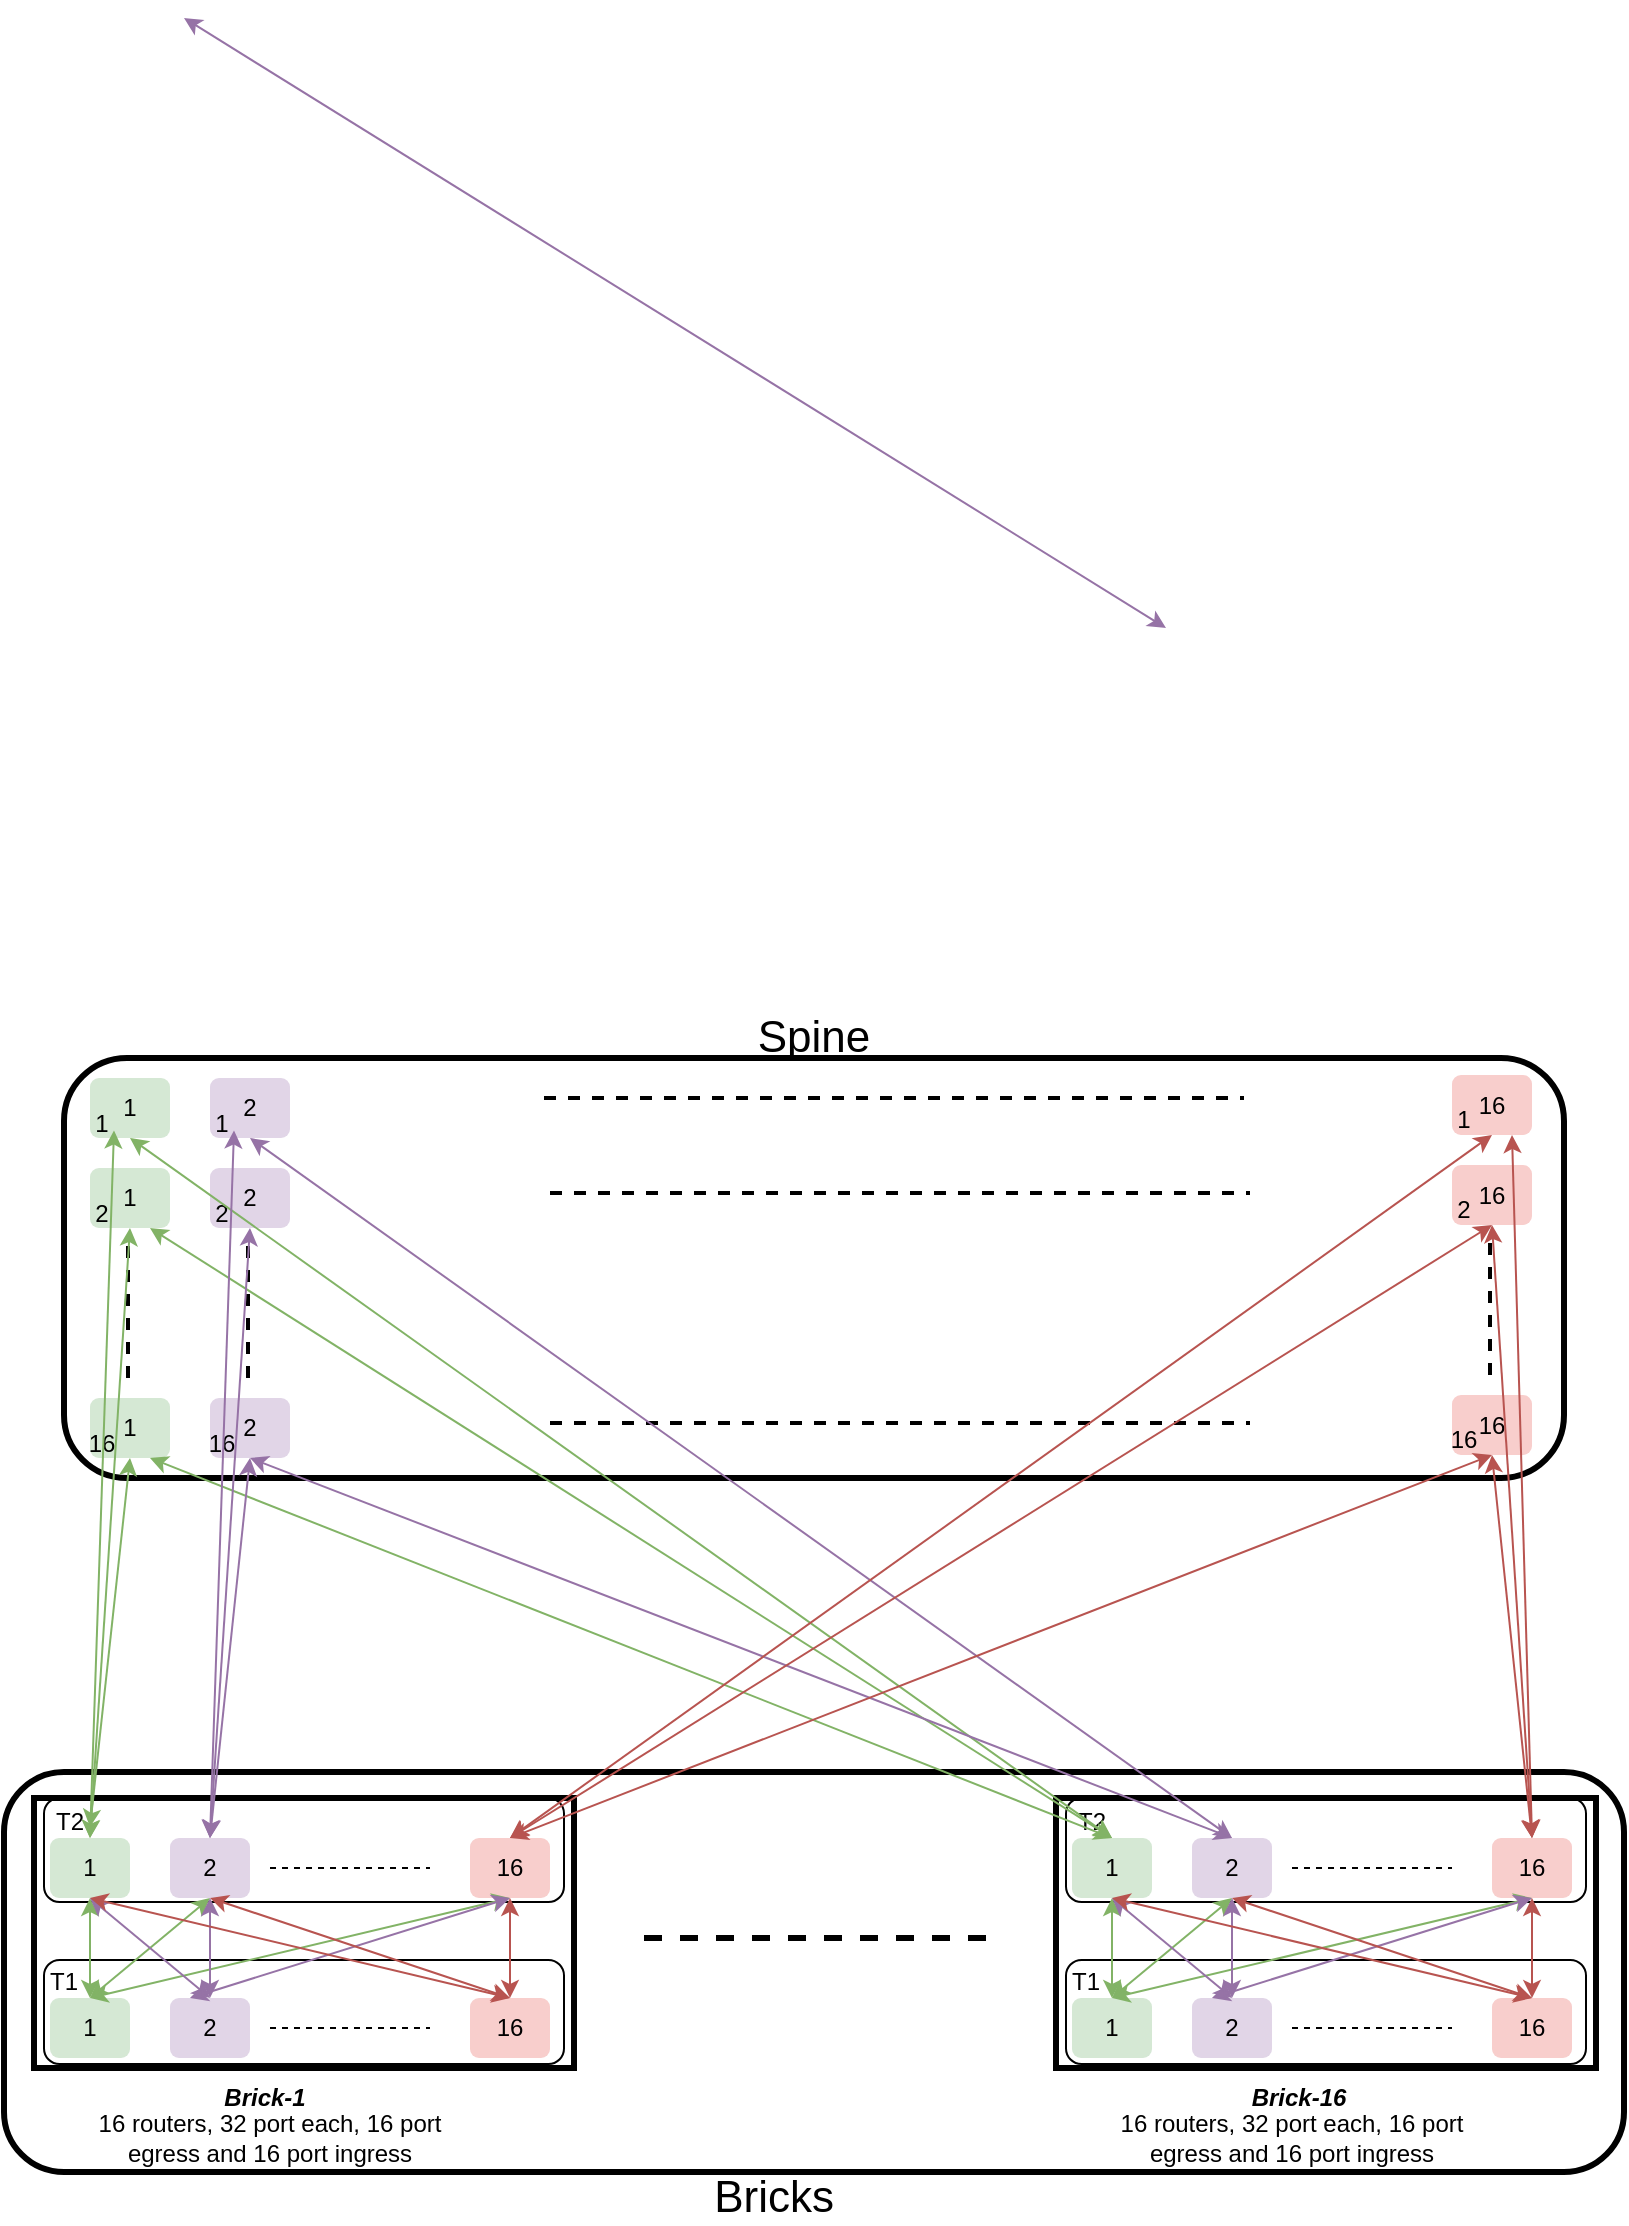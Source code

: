 <mxfile version="10.9.4" type="github"><diagram id="P7iSwA2dzzGxm8GqTdgv" name="Page-1"><mxGraphModel dx="1504" dy="2095" grid="1" gridSize="10" guides="1" tooltips="1" connect="1" arrows="1" fold="1" page="1" pageScale="1" pageWidth="850" pageHeight="1100" math="0" shadow="0"><root><mxCell id="0"/><mxCell id="1" parent="0"/><mxCell id="_VhocyHLkFrIzSJGbspO-54" value="" style="endArrow=classic;startArrow=classic;html=1;strokeWidth=1;fillColor=#e1d5e7;strokeColor=#9673a6;exitX=0.5;exitY=0;exitDx=0;exitDy=0;entryX=0.5;entryY=1;entryDx=0;entryDy=0;" edge="1" parent="1"><mxGeometry width="50" height="50" relative="1" as="geometry"><mxPoint x="601" y="-135" as="sourcePoint"/><mxPoint x="110" y="-440" as="targetPoint"/></mxGeometry></mxCell><mxCell id="_VhocyHLkFrIzSJGbspO-88" value="" style="rounded=1;whiteSpace=wrap;html=1;strokeColor=#000000;strokeWidth=3;" vertex="1" parent="1"><mxGeometry x="50" y="80" width="750" height="210" as="geometry"/></mxCell><mxCell id="SKOkv94eFpqHnuDHOWOV-81" value="" style="group" parent="1" vertex="1" connectable="0"><mxGeometry x="35" y="450" width="795" height="187" as="geometry"/></mxCell><mxCell id="SKOkv94eFpqHnuDHOWOV-73" value="" style="rounded=1;whiteSpace=wrap;html=1;strokeColor=#000000;strokeWidth=3;" parent="SKOkv94eFpqHnuDHOWOV-81" vertex="1"><mxGeometry x="-15" y="-13" width="810" height="200" as="geometry"/></mxCell><mxCell id="SKOkv94eFpqHnuDHOWOV-80" value="" style="rounded=1;whiteSpace=wrap;html=1;strokeColor=#000000;strokeWidth=1;align=left;" parent="SKOkv94eFpqHnuDHOWOV-81" vertex="1"><mxGeometry x="5" width="260" height="52" as="geometry"/></mxCell><mxCell id="SKOkv94eFpqHnuDHOWOV-79" value="" style="rounded=1;whiteSpace=wrap;html=1;strokeColor=#000000;strokeWidth=1;align=left;" parent="SKOkv94eFpqHnuDHOWOV-81" vertex="1"><mxGeometry x="5" y="81" width="260" height="52" as="geometry"/></mxCell><mxCell id="SKOkv94eFpqHnuDHOWOV-22" value="" style="group;strokeWidth=3;strokeColor=#000000;" parent="SKOkv94eFpqHnuDHOWOV-81" vertex="1" connectable="0"><mxGeometry width="270" height="135" as="geometry"/></mxCell><mxCell id="SKOkv94eFpqHnuDHOWOV-23" value="&lt;b&gt;&lt;i&gt;Brick-1&lt;/i&gt;&lt;/b&gt;" style="text;html=1;strokeColor=none;fillColor=none;align=center;verticalAlign=middle;whiteSpace=wrap;rounded=0;" parent="SKOkv94eFpqHnuDHOWOV-81" vertex="1"><mxGeometry x="93" y="140" width="45" height="20" as="geometry"/></mxCell><mxCell id="SKOkv94eFpqHnuDHOWOV-24" value="16 routers, 32 port each, 16 port egress and 16 port ingress" style="text;html=1;strokeColor=none;fillColor=none;align=center;verticalAlign=middle;whiteSpace=wrap;rounded=0;" parent="SKOkv94eFpqHnuDHOWOV-81" vertex="1"><mxGeometry x="28" y="160" width="180" height="20" as="geometry"/></mxCell><mxCell id="SKOkv94eFpqHnuDHOWOV-1" value="1" style="rounded=1;whiteSpace=wrap;html=1;fillColor=#d5e8d4;strokeColor=none;" parent="SKOkv94eFpqHnuDHOWOV-81" vertex="1"><mxGeometry x="8" y="20" width="40" height="30" as="geometry"/></mxCell><mxCell id="SKOkv94eFpqHnuDHOWOV-2" value="2" style="rounded=1;whiteSpace=wrap;html=1;fillColor=#e1d5e7;strokeColor=none;" parent="SKOkv94eFpqHnuDHOWOV-81" vertex="1"><mxGeometry x="68" y="20" width="40" height="30" as="geometry"/></mxCell><mxCell id="SKOkv94eFpqHnuDHOWOV-3" value="" style="endArrow=none;dashed=1;html=1;" parent="SKOkv94eFpqHnuDHOWOV-81" edge="1"><mxGeometry width="50" height="50" relative="1" as="geometry"><mxPoint x="118" y="35" as="sourcePoint"/><mxPoint x="198" y="35" as="targetPoint"/></mxGeometry></mxCell><mxCell id="SKOkv94eFpqHnuDHOWOV-4" value="16" style="rounded=1;whiteSpace=wrap;html=1;fillColor=#f8cecc;strokeColor=none;" parent="SKOkv94eFpqHnuDHOWOV-81" vertex="1"><mxGeometry x="218" y="20" width="40" height="30" as="geometry"/></mxCell><mxCell id="SKOkv94eFpqHnuDHOWOV-6" value="1" style="rounded=1;whiteSpace=wrap;html=1;fillColor=#d5e8d4;strokeColor=none;" parent="SKOkv94eFpqHnuDHOWOV-81" vertex="1"><mxGeometry x="8" y="100" width="40" height="30" as="geometry"/></mxCell><mxCell id="SKOkv94eFpqHnuDHOWOV-7" value="2" style="rounded=1;whiteSpace=wrap;html=1;fillColor=#e1d5e7;strokeColor=none;" parent="SKOkv94eFpqHnuDHOWOV-81" vertex="1"><mxGeometry x="68" y="100" width="40" height="30" as="geometry"/></mxCell><mxCell id="SKOkv94eFpqHnuDHOWOV-8" value="" style="endArrow=none;dashed=1;html=1;" parent="SKOkv94eFpqHnuDHOWOV-81" edge="1"><mxGeometry width="50" height="50" relative="1" as="geometry"><mxPoint x="118" y="115" as="sourcePoint"/><mxPoint x="198" y="115" as="targetPoint"/></mxGeometry></mxCell><mxCell id="SKOkv94eFpqHnuDHOWOV-9" value="16" style="rounded=1;whiteSpace=wrap;html=1;fillColor=#f8cecc;strokeColor=none;" parent="SKOkv94eFpqHnuDHOWOV-81" vertex="1"><mxGeometry x="218" y="100" width="40" height="30" as="geometry"/></mxCell><mxCell id="SKOkv94eFpqHnuDHOWOV-10" value="" style="endArrow=classic;startArrow=classic;html=1;exitX=0.5;exitY=0;exitDx=0;exitDy=0;entryX=0.5;entryY=1;entryDx=0;entryDy=0;fillColor=#d5e8d4;strokeColor=#82b366;" parent="SKOkv94eFpqHnuDHOWOV-81" source="SKOkv94eFpqHnuDHOWOV-6" target="SKOkv94eFpqHnuDHOWOV-1" edge="1"><mxGeometry width="50" height="50" relative="1" as="geometry"><mxPoint x="18" y="100" as="sourcePoint"/><mxPoint x="68" y="50" as="targetPoint"/></mxGeometry></mxCell><mxCell id="SKOkv94eFpqHnuDHOWOV-11" value="" style="endArrow=classic;startArrow=classic;html=1;exitX=0.5;exitY=0;exitDx=0;exitDy=0;entryX=0.5;entryY=1;entryDx=0;entryDy=0;fillColor=#d5e8d4;strokeColor=#82b366;" parent="SKOkv94eFpqHnuDHOWOV-81" source="SKOkv94eFpqHnuDHOWOV-6" target="SKOkv94eFpqHnuDHOWOV-2" edge="1"><mxGeometry width="50" height="50" relative="1" as="geometry"><mxPoint x="8" y="200" as="sourcePoint"/><mxPoint x="58" y="150" as="targetPoint"/></mxGeometry></mxCell><mxCell id="SKOkv94eFpqHnuDHOWOV-12" value="" style="endArrow=classic;startArrow=classic;html=1;exitX=0.5;exitY=0;exitDx=0;exitDy=0;entryX=0.5;entryY=1;entryDx=0;entryDy=0;fillColor=#d5e8d4;strokeColor=#82b366;" parent="SKOkv94eFpqHnuDHOWOV-81" source="SKOkv94eFpqHnuDHOWOV-6" target="SKOkv94eFpqHnuDHOWOV-4" edge="1"><mxGeometry width="50" height="50" relative="1" as="geometry"><mxPoint x="158" y="330" as="sourcePoint"/><mxPoint x="208" y="280" as="targetPoint"/></mxGeometry></mxCell><mxCell id="SKOkv94eFpqHnuDHOWOV-13" value="" style="endArrow=classic;startArrow=classic;html=1;exitX=0.5;exitY=0;exitDx=0;exitDy=0;fillColor=#e1d5e7;strokeColor=#9673a6;" parent="SKOkv94eFpqHnuDHOWOV-81" source="SKOkv94eFpqHnuDHOWOV-7" edge="1"><mxGeometry width="50" height="50" relative="1" as="geometry"><mxPoint x="168" y="300" as="sourcePoint"/><mxPoint x="28" y="50" as="targetPoint"/></mxGeometry></mxCell><mxCell id="SKOkv94eFpqHnuDHOWOV-16" value="" style="endArrow=classic;startArrow=classic;html=1;fillColor=#e1d5e7;strokeColor=#9673a6;entryX=0.5;entryY=1;entryDx=0;entryDy=0;" parent="SKOkv94eFpqHnuDHOWOV-81" target="SKOkv94eFpqHnuDHOWOV-2" edge="1"><mxGeometry width="50" height="50" relative="1" as="geometry"><mxPoint x="88" y="100" as="sourcePoint"/><mxPoint x="38" y="170" as="targetPoint"/></mxGeometry></mxCell><mxCell id="SKOkv94eFpqHnuDHOWOV-17" value="" style="endArrow=classic;startArrow=classic;html=1;exitX=0.5;exitY=1;exitDx=0;exitDy=0;fillColor=#e1d5e7;strokeColor=#9673a6;entryX=0.25;entryY=0;entryDx=0;entryDy=0;" parent="SKOkv94eFpqHnuDHOWOV-81" source="SKOkv94eFpqHnuDHOWOV-4" target="SKOkv94eFpqHnuDHOWOV-7" edge="1"><mxGeometry width="50" height="50" relative="1" as="geometry"><mxPoint x="108" y="120" as="sourcePoint"/><mxPoint x="48" y="70" as="targetPoint"/></mxGeometry></mxCell><mxCell id="SKOkv94eFpqHnuDHOWOV-18" value="" style="endArrow=classic;startArrow=classic;html=1;exitX=0.5;exitY=0;exitDx=0;exitDy=0;entryX=0.5;entryY=1;entryDx=0;entryDy=0;fillColor=#f8cecc;strokeColor=#b85450;" parent="SKOkv94eFpqHnuDHOWOV-81" source="SKOkv94eFpqHnuDHOWOV-9" target="SKOkv94eFpqHnuDHOWOV-1" edge="1"><mxGeometry width="50" height="50" relative="1" as="geometry"><mxPoint x="608" y="200" as="sourcePoint"/><mxPoint x="658" y="150" as="targetPoint"/></mxGeometry></mxCell><mxCell id="SKOkv94eFpqHnuDHOWOV-19" value="" style="endArrow=classic;startArrow=classic;html=1;exitX=0.5;exitY=0;exitDx=0;exitDy=0;entryX=0.5;entryY=1;entryDx=0;entryDy=0;fillColor=#f8cecc;strokeColor=#b85450;" parent="SKOkv94eFpqHnuDHOWOV-81" source="SKOkv94eFpqHnuDHOWOV-9" target="SKOkv94eFpqHnuDHOWOV-2" edge="1"><mxGeometry width="50" height="50" relative="1" as="geometry"><mxPoint x="248" y="110" as="sourcePoint"/><mxPoint x="38" y="60" as="targetPoint"/></mxGeometry></mxCell><mxCell id="SKOkv94eFpqHnuDHOWOV-20" value="" style="endArrow=classic;startArrow=classic;html=1;exitX=0.5;exitY=0;exitDx=0;exitDy=0;entryX=0.5;entryY=1;entryDx=0;entryDy=0;fillColor=#f8cecc;strokeColor=#b85450;" parent="SKOkv94eFpqHnuDHOWOV-81" source="SKOkv94eFpqHnuDHOWOV-9" target="SKOkv94eFpqHnuDHOWOV-4" edge="1"><mxGeometry width="50" height="50" relative="1" as="geometry"><mxPoint x="258" y="120" as="sourcePoint"/><mxPoint x="48" y="70" as="targetPoint"/></mxGeometry></mxCell><mxCell id="SKOkv94eFpqHnuDHOWOV-77" value="T1" style="text;html=1;strokeColor=none;fillColor=none;align=center;verticalAlign=middle;whiteSpace=wrap;rounded=0;" parent="SKOkv94eFpqHnuDHOWOV-81" vertex="1"><mxGeometry x="5" y="87" width="20" height="10" as="geometry"/></mxCell><mxCell id="SKOkv94eFpqHnuDHOWOV-78" value="T2" style="text;html=1;strokeColor=none;fillColor=none;align=center;verticalAlign=middle;whiteSpace=wrap;rounded=0;" parent="SKOkv94eFpqHnuDHOWOV-81" vertex="1"><mxGeometry x="8" y="7" width="20" height="10" as="geometry"/></mxCell><mxCell id="SKOkv94eFpqHnuDHOWOV-72" value="" style="endArrow=none;dashed=1;html=1;strokeWidth=3;" parent="1" edge="1"><mxGeometry width="50" height="50" relative="1" as="geometry"><mxPoint x="340" y="520" as="sourcePoint"/><mxPoint x="520" y="520" as="targetPoint"/></mxGeometry></mxCell><mxCell id="SKOkv94eFpqHnuDHOWOV-74" value="&lt;font style=&quot;font-size: 22px&quot;&gt;Bricks&lt;/font&gt;" style="text;html=1;strokeColor=none;fillColor=none;align=center;verticalAlign=middle;whiteSpace=wrap;rounded=0;" parent="1" vertex="1"><mxGeometry x="385" y="640" width="40" height="20" as="geometry"/></mxCell><mxCell id="SKOkv94eFpqHnuDHOWOV-82" value="" style="group" parent="1" vertex="1" connectable="0"><mxGeometry x="546" y="450" width="270" height="180" as="geometry"/></mxCell><mxCell id="SKOkv94eFpqHnuDHOWOV-83" value="" style="rounded=1;whiteSpace=wrap;html=1;strokeColor=#000000;strokeWidth=1;align=left;" parent="SKOkv94eFpqHnuDHOWOV-82" vertex="1"><mxGeometry x="5" width="260" height="52" as="geometry"/></mxCell><mxCell id="SKOkv94eFpqHnuDHOWOV-84" value="" style="rounded=1;whiteSpace=wrap;html=1;strokeColor=#000000;strokeWidth=1;align=left;" parent="SKOkv94eFpqHnuDHOWOV-82" vertex="1"><mxGeometry x="5" y="81" width="260" height="52" as="geometry"/></mxCell><mxCell id="SKOkv94eFpqHnuDHOWOV-85" value="" style="group;strokeWidth=3;strokeColor=#000000;" parent="SKOkv94eFpqHnuDHOWOV-82" vertex="1" connectable="0"><mxGeometry width="270" height="135" as="geometry"/></mxCell><mxCell id="SKOkv94eFpqHnuDHOWOV-86" value="&lt;b&gt;&lt;i&gt;Brick-16&lt;/i&gt;&lt;/b&gt;" style="text;html=1;strokeColor=none;fillColor=none;align=center;verticalAlign=middle;whiteSpace=wrap;rounded=0;" parent="SKOkv94eFpqHnuDHOWOV-82" vertex="1"><mxGeometry x="93" y="140" width="57" height="20" as="geometry"/></mxCell><mxCell id="SKOkv94eFpqHnuDHOWOV-87" value="16 routers, 32 port each, 16 port egress and 16 port ingress" style="text;html=1;strokeColor=none;fillColor=none;align=center;verticalAlign=middle;whiteSpace=wrap;rounded=0;" parent="SKOkv94eFpqHnuDHOWOV-82" vertex="1"><mxGeometry x="28" y="160" width="180" height="20" as="geometry"/></mxCell><mxCell id="SKOkv94eFpqHnuDHOWOV-88" value="1" style="rounded=1;whiteSpace=wrap;html=1;fillColor=#d5e8d4;strokeColor=none;" parent="SKOkv94eFpqHnuDHOWOV-82" vertex="1"><mxGeometry x="8" y="20" width="40" height="30" as="geometry"/></mxCell><mxCell id="SKOkv94eFpqHnuDHOWOV-89" value="2" style="rounded=1;whiteSpace=wrap;html=1;fillColor=#e1d5e7;strokeColor=none;" parent="SKOkv94eFpqHnuDHOWOV-82" vertex="1"><mxGeometry x="68" y="20" width="40" height="30" as="geometry"/></mxCell><mxCell id="SKOkv94eFpqHnuDHOWOV-90" value="" style="endArrow=none;dashed=1;html=1;" parent="SKOkv94eFpqHnuDHOWOV-82" edge="1"><mxGeometry width="50" height="50" relative="1" as="geometry"><mxPoint x="118" y="35" as="sourcePoint"/><mxPoint x="198" y="35" as="targetPoint"/></mxGeometry></mxCell><mxCell id="SKOkv94eFpqHnuDHOWOV-91" value="16" style="rounded=1;whiteSpace=wrap;html=1;fillColor=#f8cecc;strokeColor=none;" parent="SKOkv94eFpqHnuDHOWOV-82" vertex="1"><mxGeometry x="218" y="20" width="40" height="30" as="geometry"/></mxCell><mxCell id="SKOkv94eFpqHnuDHOWOV-92" value="1" style="rounded=1;whiteSpace=wrap;html=1;fillColor=#d5e8d4;strokeColor=none;" parent="SKOkv94eFpqHnuDHOWOV-82" vertex="1"><mxGeometry x="8" y="100" width="40" height="30" as="geometry"/></mxCell><mxCell id="SKOkv94eFpqHnuDHOWOV-93" value="2" style="rounded=1;whiteSpace=wrap;html=1;fillColor=#e1d5e7;strokeColor=none;" parent="SKOkv94eFpqHnuDHOWOV-82" vertex="1"><mxGeometry x="68" y="100" width="40" height="30" as="geometry"/></mxCell><mxCell id="SKOkv94eFpqHnuDHOWOV-94" value="" style="endArrow=none;dashed=1;html=1;" parent="SKOkv94eFpqHnuDHOWOV-82" edge="1"><mxGeometry width="50" height="50" relative="1" as="geometry"><mxPoint x="118" y="115" as="sourcePoint"/><mxPoint x="198" y="115" as="targetPoint"/></mxGeometry></mxCell><mxCell id="SKOkv94eFpqHnuDHOWOV-95" value="16" style="rounded=1;whiteSpace=wrap;html=1;fillColor=#f8cecc;strokeColor=none;" parent="SKOkv94eFpqHnuDHOWOV-82" vertex="1"><mxGeometry x="218" y="100" width="40" height="30" as="geometry"/></mxCell><mxCell id="SKOkv94eFpqHnuDHOWOV-96" value="" style="endArrow=classic;startArrow=classic;html=1;exitX=0.5;exitY=0;exitDx=0;exitDy=0;entryX=0.5;entryY=1;entryDx=0;entryDy=0;fillColor=#d5e8d4;strokeColor=#82b366;" parent="SKOkv94eFpqHnuDHOWOV-82" source="SKOkv94eFpqHnuDHOWOV-92" target="SKOkv94eFpqHnuDHOWOV-88" edge="1"><mxGeometry width="50" height="50" relative="1" as="geometry"><mxPoint x="18" y="100" as="sourcePoint"/><mxPoint x="68" y="50" as="targetPoint"/></mxGeometry></mxCell><mxCell id="SKOkv94eFpqHnuDHOWOV-97" value="" style="endArrow=classic;startArrow=classic;html=1;exitX=0.5;exitY=0;exitDx=0;exitDy=0;entryX=0.5;entryY=1;entryDx=0;entryDy=0;fillColor=#d5e8d4;strokeColor=#82b366;" parent="SKOkv94eFpqHnuDHOWOV-82" source="SKOkv94eFpqHnuDHOWOV-92" target="SKOkv94eFpqHnuDHOWOV-89" edge="1"><mxGeometry width="50" height="50" relative="1" as="geometry"><mxPoint x="8" y="200" as="sourcePoint"/><mxPoint x="58" y="150" as="targetPoint"/></mxGeometry></mxCell><mxCell id="SKOkv94eFpqHnuDHOWOV-98" value="" style="endArrow=classic;startArrow=classic;html=1;exitX=0.5;exitY=0;exitDx=0;exitDy=0;entryX=0.5;entryY=1;entryDx=0;entryDy=0;fillColor=#d5e8d4;strokeColor=#82b366;" parent="SKOkv94eFpqHnuDHOWOV-82" source="SKOkv94eFpqHnuDHOWOV-92" target="SKOkv94eFpqHnuDHOWOV-91" edge="1"><mxGeometry width="50" height="50" relative="1" as="geometry"><mxPoint x="158" y="330" as="sourcePoint"/><mxPoint x="208" y="280" as="targetPoint"/></mxGeometry></mxCell><mxCell id="SKOkv94eFpqHnuDHOWOV-99" value="" style="endArrow=classic;startArrow=classic;html=1;exitX=0.5;exitY=0;exitDx=0;exitDy=0;fillColor=#e1d5e7;strokeColor=#9673a6;" parent="SKOkv94eFpqHnuDHOWOV-82" source="SKOkv94eFpqHnuDHOWOV-93" edge="1"><mxGeometry width="50" height="50" relative="1" as="geometry"><mxPoint x="168" y="300" as="sourcePoint"/><mxPoint x="28" y="50" as="targetPoint"/></mxGeometry></mxCell><mxCell id="SKOkv94eFpqHnuDHOWOV-100" value="" style="endArrow=classic;startArrow=classic;html=1;fillColor=#e1d5e7;strokeColor=#9673a6;entryX=0.5;entryY=1;entryDx=0;entryDy=0;" parent="SKOkv94eFpqHnuDHOWOV-82" target="SKOkv94eFpqHnuDHOWOV-89" edge="1"><mxGeometry width="50" height="50" relative="1" as="geometry"><mxPoint x="88" y="100" as="sourcePoint"/><mxPoint x="38" y="170" as="targetPoint"/></mxGeometry></mxCell><mxCell id="SKOkv94eFpqHnuDHOWOV-101" value="" style="endArrow=classic;startArrow=classic;html=1;exitX=0.5;exitY=1;exitDx=0;exitDy=0;fillColor=#e1d5e7;strokeColor=#9673a6;entryX=0.25;entryY=0;entryDx=0;entryDy=0;" parent="SKOkv94eFpqHnuDHOWOV-82" source="SKOkv94eFpqHnuDHOWOV-91" target="SKOkv94eFpqHnuDHOWOV-93" edge="1"><mxGeometry width="50" height="50" relative="1" as="geometry"><mxPoint x="108" y="120" as="sourcePoint"/><mxPoint x="48" y="70" as="targetPoint"/></mxGeometry></mxCell><mxCell id="SKOkv94eFpqHnuDHOWOV-102" value="" style="endArrow=classic;startArrow=classic;html=1;exitX=0.5;exitY=0;exitDx=0;exitDy=0;entryX=0.5;entryY=1;entryDx=0;entryDy=0;fillColor=#f8cecc;strokeColor=#b85450;" parent="SKOkv94eFpqHnuDHOWOV-82" source="SKOkv94eFpqHnuDHOWOV-95" target="SKOkv94eFpqHnuDHOWOV-88" edge="1"><mxGeometry width="50" height="50" relative="1" as="geometry"><mxPoint x="608" y="200" as="sourcePoint"/><mxPoint x="658" y="150" as="targetPoint"/></mxGeometry></mxCell><mxCell id="SKOkv94eFpqHnuDHOWOV-103" value="" style="endArrow=classic;startArrow=classic;html=1;exitX=0.5;exitY=0;exitDx=0;exitDy=0;entryX=0.5;entryY=1;entryDx=0;entryDy=0;fillColor=#f8cecc;strokeColor=#b85450;" parent="SKOkv94eFpqHnuDHOWOV-82" source="SKOkv94eFpqHnuDHOWOV-95" target="SKOkv94eFpqHnuDHOWOV-89" edge="1"><mxGeometry width="50" height="50" relative="1" as="geometry"><mxPoint x="248" y="110" as="sourcePoint"/><mxPoint x="38" y="60" as="targetPoint"/></mxGeometry></mxCell><mxCell id="SKOkv94eFpqHnuDHOWOV-104" value="" style="endArrow=classic;startArrow=classic;html=1;exitX=0.5;exitY=0;exitDx=0;exitDy=0;entryX=0.5;entryY=1;entryDx=0;entryDy=0;fillColor=#f8cecc;strokeColor=#b85450;" parent="SKOkv94eFpqHnuDHOWOV-82" source="SKOkv94eFpqHnuDHOWOV-95" target="SKOkv94eFpqHnuDHOWOV-91" edge="1"><mxGeometry width="50" height="50" relative="1" as="geometry"><mxPoint x="258" y="120" as="sourcePoint"/><mxPoint x="48" y="70" as="targetPoint"/></mxGeometry></mxCell><mxCell id="SKOkv94eFpqHnuDHOWOV-105" value="T1" style="text;html=1;strokeColor=none;fillColor=none;align=center;verticalAlign=middle;whiteSpace=wrap;rounded=0;" parent="SKOkv94eFpqHnuDHOWOV-82" vertex="1"><mxGeometry x="5" y="87" width="20" height="10" as="geometry"/></mxCell><mxCell id="SKOkv94eFpqHnuDHOWOV-106" value="T2" style="text;html=1;strokeColor=none;fillColor=none;align=center;verticalAlign=middle;whiteSpace=wrap;rounded=0;" parent="SKOkv94eFpqHnuDHOWOV-82" vertex="1"><mxGeometry x="8" y="7" width="20" height="10" as="geometry"/></mxCell><mxCell id="_VhocyHLkFrIzSJGbspO-18" value="" style="group" vertex="1" connectable="0" parent="1"><mxGeometry x="63" y="90" width="40" height="190" as="geometry"/></mxCell><mxCell id="_VhocyHLkFrIzSJGbspO-1" value="1" style="rounded=1;whiteSpace=wrap;html=1;fillColor=#d5e8d4;strokeColor=none;" vertex="1" parent="_VhocyHLkFrIzSJGbspO-18"><mxGeometry width="40" height="30" as="geometry"/></mxCell><mxCell id="_VhocyHLkFrIzSJGbspO-2" value="1" style="rounded=1;whiteSpace=wrap;html=1;fillColor=#d5e8d4;strokeColor=none;" vertex="1" parent="_VhocyHLkFrIzSJGbspO-18"><mxGeometry y="45" width="40" height="30" as="geometry"/></mxCell><mxCell id="_VhocyHLkFrIzSJGbspO-3" value="" style="endArrow=none;dashed=1;html=1;strokeWidth=2;" edge="1" parent="_VhocyHLkFrIzSJGbspO-18"><mxGeometry width="50" height="50" relative="1" as="geometry"><mxPoint x="19" y="150" as="sourcePoint"/><mxPoint x="19" y="80" as="targetPoint"/></mxGeometry></mxCell><mxCell id="_VhocyHLkFrIzSJGbspO-4" value="1" style="rounded=1;whiteSpace=wrap;html=1;fillColor=#d5e8d4;strokeColor=none;" vertex="1" parent="_VhocyHLkFrIzSJGbspO-18"><mxGeometry y="160" width="40" height="30" as="geometry"/></mxCell><mxCell id="_VhocyHLkFrIzSJGbspO-5" value="1" style="text;html=1;strokeColor=none;fillColor=none;align=center;verticalAlign=middle;whiteSpace=wrap;rounded=0;" vertex="1" parent="_VhocyHLkFrIzSJGbspO-18"><mxGeometry y="15" width="12" height="15" as="geometry"/></mxCell><mxCell id="_VhocyHLkFrIzSJGbspO-7" value="2" style="text;html=1;strokeColor=none;fillColor=none;align=center;verticalAlign=middle;whiteSpace=wrap;rounded=0;" vertex="1" parent="_VhocyHLkFrIzSJGbspO-18"><mxGeometry y="60" width="12" height="15" as="geometry"/></mxCell><mxCell id="_VhocyHLkFrIzSJGbspO-8" value="16" style="text;html=1;strokeColor=none;fillColor=none;align=center;verticalAlign=middle;whiteSpace=wrap;rounded=0;" vertex="1" parent="_VhocyHLkFrIzSJGbspO-18"><mxGeometry y="175" width="12" height="15" as="geometry"/></mxCell><mxCell id="_VhocyHLkFrIzSJGbspO-27" value="" style="group" vertex="1" connectable="0" parent="1"><mxGeometry x="123" y="90" width="40" height="190" as="geometry"/></mxCell><mxCell id="_VhocyHLkFrIzSJGbspO-20" value="2" style="rounded=1;whiteSpace=wrap;html=1;fillColor=#e1d5e7;strokeColor=none;" vertex="1" parent="_VhocyHLkFrIzSJGbspO-27"><mxGeometry width="40" height="30" as="geometry"/></mxCell><mxCell id="_VhocyHLkFrIzSJGbspO-21" value="2" style="rounded=1;whiteSpace=wrap;html=1;fillColor=#e1d5e7;strokeColor=none;" vertex="1" parent="_VhocyHLkFrIzSJGbspO-27"><mxGeometry y="45" width="40" height="30" as="geometry"/></mxCell><mxCell id="_VhocyHLkFrIzSJGbspO-22" value="" style="endArrow=none;dashed=1;html=1;strokeWidth=2;" edge="1" parent="_VhocyHLkFrIzSJGbspO-27"><mxGeometry width="50" height="50" relative="1" as="geometry"><mxPoint x="19" y="150" as="sourcePoint"/><mxPoint x="19" y="80" as="targetPoint"/></mxGeometry></mxCell><mxCell id="_VhocyHLkFrIzSJGbspO-23" value="2" style="rounded=1;whiteSpace=wrap;html=1;fillColor=#e1d5e7;strokeColor=none;" vertex="1" parent="_VhocyHLkFrIzSJGbspO-27"><mxGeometry y="160" width="40" height="30" as="geometry"/></mxCell><mxCell id="_VhocyHLkFrIzSJGbspO-24" value="1" style="text;html=1;strokeColor=none;fillColor=none;align=center;verticalAlign=middle;whiteSpace=wrap;rounded=0;" vertex="1" parent="_VhocyHLkFrIzSJGbspO-27"><mxGeometry y="15" width="12" height="15" as="geometry"/></mxCell><mxCell id="_VhocyHLkFrIzSJGbspO-25" value="2" style="text;html=1;strokeColor=none;fillColor=none;align=center;verticalAlign=middle;whiteSpace=wrap;rounded=0;" vertex="1" parent="_VhocyHLkFrIzSJGbspO-27"><mxGeometry y="60" width="12" height="15" as="geometry"/></mxCell><mxCell id="_VhocyHLkFrIzSJGbspO-26" value="16" style="text;html=1;strokeColor=none;fillColor=none;align=center;verticalAlign=middle;whiteSpace=wrap;rounded=0;" vertex="1" parent="_VhocyHLkFrIzSJGbspO-27"><mxGeometry y="175" width="12" height="15" as="geometry"/></mxCell><mxCell id="_VhocyHLkFrIzSJGbspO-37" value="" style="endArrow=none;dashed=1;html=1;strokeWidth=2;" edge="1" parent="1"><mxGeometry width="50" height="50" relative="1" as="geometry"><mxPoint x="290" y="100" as="sourcePoint"/><mxPoint x="640" y="100" as="targetPoint"/></mxGeometry></mxCell><mxCell id="_VhocyHLkFrIzSJGbspO-38" value="" style="group" vertex="1" connectable="0" parent="1"><mxGeometry x="744" y="88.5" width="40" height="190" as="geometry"/></mxCell><mxCell id="_VhocyHLkFrIzSJGbspO-29" value="16" style="rounded=1;whiteSpace=wrap;html=1;fillColor=#f8cecc;strokeColor=none;" vertex="1" parent="_VhocyHLkFrIzSJGbspO-38"><mxGeometry width="40" height="30" as="geometry"/></mxCell><mxCell id="_VhocyHLkFrIzSJGbspO-30" value="16" style="rounded=1;whiteSpace=wrap;html=1;fillColor=#f8cecc;strokeColor=none;" vertex="1" parent="_VhocyHLkFrIzSJGbspO-38"><mxGeometry y="45" width="40" height="30" as="geometry"/></mxCell><mxCell id="_VhocyHLkFrIzSJGbspO-31" value="" style="endArrow=none;dashed=1;html=1;strokeWidth=2;" edge="1" parent="_VhocyHLkFrIzSJGbspO-38"><mxGeometry width="50" height="50" relative="1" as="geometry"><mxPoint x="19" y="150" as="sourcePoint"/><mxPoint x="19" y="80" as="targetPoint"/></mxGeometry></mxCell><mxCell id="_VhocyHLkFrIzSJGbspO-32" value="16" style="rounded=1;whiteSpace=wrap;html=1;fillColor=#f8cecc;strokeColor=none;" vertex="1" parent="_VhocyHLkFrIzSJGbspO-38"><mxGeometry y="160" width="40" height="30" as="geometry"/></mxCell><mxCell id="_VhocyHLkFrIzSJGbspO-33" value="1" style="text;html=1;strokeColor=none;fillColor=none;align=center;verticalAlign=middle;whiteSpace=wrap;rounded=0;" vertex="1" parent="_VhocyHLkFrIzSJGbspO-38"><mxGeometry y="15" width="12" height="15" as="geometry"/></mxCell><mxCell id="_VhocyHLkFrIzSJGbspO-34" value="2" style="text;html=1;strokeColor=none;fillColor=none;align=center;verticalAlign=middle;whiteSpace=wrap;rounded=0;" vertex="1" parent="_VhocyHLkFrIzSJGbspO-38"><mxGeometry y="60" width="12" height="15" as="geometry"/></mxCell><mxCell id="_VhocyHLkFrIzSJGbspO-35" value="16" style="text;html=1;strokeColor=none;fillColor=none;align=center;verticalAlign=middle;whiteSpace=wrap;rounded=0;" vertex="1" parent="_VhocyHLkFrIzSJGbspO-38"><mxGeometry y="175" width="12" height="15" as="geometry"/></mxCell><mxCell id="_VhocyHLkFrIzSJGbspO-39" value="" style="endArrow=none;dashed=1;html=1;strokeWidth=2;" edge="1" parent="1"><mxGeometry width="50" height="50" relative="1" as="geometry"><mxPoint x="293" y="147.5" as="sourcePoint"/><mxPoint x="643" y="147.5" as="targetPoint"/></mxGeometry></mxCell><mxCell id="_VhocyHLkFrIzSJGbspO-40" value="" style="endArrow=none;dashed=1;html=1;strokeWidth=2;" edge="1" parent="1"><mxGeometry width="50" height="50" relative="1" as="geometry"><mxPoint x="293" y="262.5" as="sourcePoint"/><mxPoint x="643" y="262.5" as="targetPoint"/></mxGeometry></mxCell><mxCell id="_VhocyHLkFrIzSJGbspO-43" value="" style="endArrow=classic;startArrow=classic;html=1;strokeWidth=1;fillColor=#d5e8d4;strokeColor=#82b366;entryX=0.5;entryY=0;entryDx=0;entryDy=0;exitX=1;exitY=0.75;exitDx=0;exitDy=0;" edge="1" parent="1" source="_VhocyHLkFrIzSJGbspO-5" target="SKOkv94eFpqHnuDHOWOV-1"><mxGeometry width="50" height="50" relative="1" as="geometry"><mxPoint x="20" y="750" as="sourcePoint"/><mxPoint x="70" y="700" as="targetPoint"/></mxGeometry></mxCell><mxCell id="_VhocyHLkFrIzSJGbspO-44" value="" style="endArrow=classic;startArrow=classic;html=1;strokeWidth=1;fillColor=#d5e8d4;strokeColor=#82b366;entryX=0.5;entryY=0;entryDx=0;entryDy=0;exitX=0.5;exitY=1;exitDx=0;exitDy=0;" edge="1" parent="1" source="_VhocyHLkFrIzSJGbspO-2" target="SKOkv94eFpqHnuDHOWOV-1"><mxGeometry width="50" height="50" relative="1" as="geometry"><mxPoint x="83" y="160" as="sourcePoint"/><mxPoint x="73" y="480" as="targetPoint"/></mxGeometry></mxCell><mxCell id="_VhocyHLkFrIzSJGbspO-45" value="" style="endArrow=classic;startArrow=classic;html=1;strokeWidth=1;fillColor=#d5e8d4;strokeColor=#82b366;entryX=1;entryY=0.75;entryDx=0;entryDy=0;exitX=0.5;exitY=1;exitDx=0;exitDy=0;" edge="1" parent="1" source="_VhocyHLkFrIzSJGbspO-4" target="SKOkv94eFpqHnuDHOWOV-78"><mxGeometry width="50" height="50" relative="1" as="geometry"><mxPoint x="83" y="280" as="sourcePoint"/><mxPoint x="83" y="490" as="targetPoint"/></mxGeometry></mxCell><mxCell id="_VhocyHLkFrIzSJGbspO-46" value="" style="endArrow=classic;startArrow=classic;html=1;strokeWidth=1;fillColor=#d5e8d4;strokeColor=#82b366;entryX=0.5;entryY=0;entryDx=0;entryDy=0;exitX=0.75;exitY=1;exitDx=0;exitDy=0;" edge="1" parent="1" source="_VhocyHLkFrIzSJGbspO-4" target="SKOkv94eFpqHnuDHOWOV-88"><mxGeometry width="50" height="50" relative="1" as="geometry"><mxPoint x="83" y="280" as="sourcePoint"/><mxPoint x="93" y="500" as="targetPoint"/></mxGeometry></mxCell><mxCell id="_VhocyHLkFrIzSJGbspO-47" value="" style="endArrow=classic;startArrow=classic;html=1;strokeWidth=1;fillColor=#d5e8d4;strokeColor=#82b366;entryX=0.5;entryY=0;entryDx=0;entryDy=0;exitX=0.75;exitY=1;exitDx=0;exitDy=0;" edge="1" parent="1" source="_VhocyHLkFrIzSJGbspO-2" target="SKOkv94eFpqHnuDHOWOV-88"><mxGeometry width="50" height="50" relative="1" as="geometry"><mxPoint x="115" y="156" as="sourcePoint"/><mxPoint x="103" y="510" as="targetPoint"/></mxGeometry></mxCell><mxCell id="_VhocyHLkFrIzSJGbspO-48" value="" style="endArrow=classic;startArrow=classic;html=1;strokeWidth=1;fillColor=#d5e8d4;strokeColor=#82b366;entryX=0.5;entryY=0;entryDx=0;entryDy=0;exitX=0.5;exitY=1;exitDx=0;exitDy=0;" edge="1" parent="1" source="_VhocyHLkFrIzSJGbspO-1" target="SKOkv94eFpqHnuDHOWOV-88"><mxGeometry width="50" height="50" relative="1" as="geometry"><mxPoint x="125" y="166" as="sourcePoint"/><mxPoint x="113" y="520" as="targetPoint"/></mxGeometry></mxCell><mxCell id="_VhocyHLkFrIzSJGbspO-49" value="" style="endArrow=classic;startArrow=classic;html=1;strokeWidth=1;fillColor=#e1d5e7;strokeColor=#9673a6;exitX=0.5;exitY=0;exitDx=0;exitDy=0;entryX=1;entryY=0.75;entryDx=0;entryDy=0;" edge="1" parent="1" source="SKOkv94eFpqHnuDHOWOV-2" target="_VhocyHLkFrIzSJGbspO-24"><mxGeometry width="50" height="50" relative="1" as="geometry"><mxPoint x="20" y="750" as="sourcePoint"/><mxPoint x="70" y="700" as="targetPoint"/></mxGeometry></mxCell><mxCell id="_VhocyHLkFrIzSJGbspO-50" value="" style="endArrow=classic;startArrow=classic;html=1;strokeWidth=1;fillColor=#e1d5e7;strokeColor=#9673a6;exitX=0.5;exitY=0;exitDx=0;exitDy=0;entryX=0.5;entryY=1;entryDx=0;entryDy=0;" edge="1" parent="1" source="SKOkv94eFpqHnuDHOWOV-2" target="_VhocyHLkFrIzSJGbspO-21"><mxGeometry width="50" height="50" relative="1" as="geometry"><mxPoint x="133" y="480" as="sourcePoint"/><mxPoint x="145" y="126" as="targetPoint"/></mxGeometry></mxCell><mxCell id="_VhocyHLkFrIzSJGbspO-51" value="" style="endArrow=classic;startArrow=classic;html=1;strokeWidth=1;fillColor=#e1d5e7;strokeColor=#9673a6;exitX=0.5;exitY=0;exitDx=0;exitDy=0;entryX=0.5;entryY=1;entryDx=0;entryDy=0;" edge="1" parent="1" source="SKOkv94eFpqHnuDHOWOV-2" target="_VhocyHLkFrIzSJGbspO-23"><mxGeometry width="50" height="50" relative="1" as="geometry"><mxPoint x="143" y="490" as="sourcePoint"/><mxPoint x="155" y="136" as="targetPoint"/></mxGeometry></mxCell><mxCell id="_VhocyHLkFrIzSJGbspO-53" value="" style="endArrow=classic;startArrow=classic;html=1;strokeWidth=1;fillColor=#e1d5e7;strokeColor=#9673a6;exitX=0.5;exitY=0;exitDx=0;exitDy=0;entryX=0.5;entryY=1;entryDx=0;entryDy=0;" edge="1" parent="1" source="SKOkv94eFpqHnuDHOWOV-89" target="_VhocyHLkFrIzSJGbspO-23"><mxGeometry width="50" height="50" relative="1" as="geometry"><mxPoint x="153" y="500" as="sourcePoint"/><mxPoint x="165" y="146" as="targetPoint"/></mxGeometry></mxCell><mxCell id="_VhocyHLkFrIzSJGbspO-55" value="" style="endArrow=classic;startArrow=classic;html=1;strokeWidth=1;fillColor=#e1d5e7;strokeColor=#9673a6;exitX=0.5;exitY=0;exitDx=0;exitDy=0;entryX=0.5;entryY=1;entryDx=0;entryDy=0;" edge="1" parent="1" source="SKOkv94eFpqHnuDHOWOV-89" target="_VhocyHLkFrIzSJGbspO-20"><mxGeometry width="50" height="50" relative="1" as="geometry"><mxPoint x="173" y="520" as="sourcePoint"/><mxPoint x="185" y="166" as="targetPoint"/></mxGeometry></mxCell><mxCell id="_VhocyHLkFrIzSJGbspO-56" value="" style="endArrow=classic;startArrow=classic;html=1;strokeWidth=1;exitX=0.5;exitY=0;exitDx=0;exitDy=0;entryX=0.5;entryY=1;entryDx=0;entryDy=0;fillColor=#f8cecc;strokeColor=#b85450;" edge="1" parent="1" source="SKOkv94eFpqHnuDHOWOV-4" target="_VhocyHLkFrIzSJGbspO-29"><mxGeometry width="50" height="50" relative="1" as="geometry"><mxPoint x="20" y="750" as="sourcePoint"/><mxPoint x="70" y="700" as="targetPoint"/></mxGeometry></mxCell><mxCell id="_VhocyHLkFrIzSJGbspO-57" value="" style="endArrow=classic;startArrow=classic;html=1;strokeWidth=1;exitX=0.5;exitY=0;exitDx=0;exitDy=0;entryX=0.5;entryY=1;entryDx=0;entryDy=0;fillColor=#f8cecc;strokeColor=#b85450;" edge="1" parent="1" source="SKOkv94eFpqHnuDHOWOV-4" target="_VhocyHLkFrIzSJGbspO-30"><mxGeometry width="50" height="50" relative="1" as="geometry"><mxPoint x="283" y="480" as="sourcePoint"/><mxPoint x="774" y="129" as="targetPoint"/></mxGeometry></mxCell><mxCell id="_VhocyHLkFrIzSJGbspO-58" value="" style="endArrow=classic;startArrow=classic;html=1;strokeWidth=1;exitX=0.5;exitY=0;exitDx=0;exitDy=0;entryX=0.5;entryY=1;entryDx=0;entryDy=0;fillColor=#f8cecc;strokeColor=#b85450;" edge="1" parent="1" source="SKOkv94eFpqHnuDHOWOV-4" target="_VhocyHLkFrIzSJGbspO-32"><mxGeometry width="50" height="50" relative="1" as="geometry"><mxPoint x="293" y="490" as="sourcePoint"/><mxPoint x="784" y="139" as="targetPoint"/></mxGeometry></mxCell><mxCell id="_VhocyHLkFrIzSJGbspO-59" value="" style="endArrow=classic;startArrow=classic;html=1;strokeWidth=1;exitX=0.5;exitY=0;exitDx=0;exitDy=0;entryX=0.75;entryY=1;entryDx=0;entryDy=0;fillColor=#f8cecc;strokeColor=#b85450;" edge="1" parent="1" source="SKOkv94eFpqHnuDHOWOV-91" target="_VhocyHLkFrIzSJGbspO-29"><mxGeometry width="50" height="50" relative="1" as="geometry"><mxPoint x="303" y="500" as="sourcePoint"/><mxPoint x="794" y="149" as="targetPoint"/></mxGeometry></mxCell><mxCell id="_VhocyHLkFrIzSJGbspO-60" value="" style="endArrow=classic;startArrow=classic;html=1;strokeWidth=1;exitX=0.5;exitY=0;exitDx=0;exitDy=0;entryX=0.5;entryY=1;entryDx=0;entryDy=0;fillColor=#f8cecc;strokeColor=#b85450;" edge="1" parent="1" source="SKOkv94eFpqHnuDHOWOV-91" target="_VhocyHLkFrIzSJGbspO-30"><mxGeometry width="50" height="50" relative="1" as="geometry"><mxPoint x="313" y="510" as="sourcePoint"/><mxPoint x="804" y="159" as="targetPoint"/></mxGeometry></mxCell><mxCell id="_VhocyHLkFrIzSJGbspO-61" value="" style="endArrow=classic;startArrow=classic;html=1;strokeWidth=1;exitX=0.5;exitY=0;exitDx=0;exitDy=0;entryX=0.5;entryY=1;entryDx=0;entryDy=0;fillColor=#f8cecc;strokeColor=#b85450;" edge="1" parent="1" source="SKOkv94eFpqHnuDHOWOV-91" target="_VhocyHLkFrIzSJGbspO-32"><mxGeometry width="50" height="50" relative="1" as="geometry"><mxPoint x="323" y="520" as="sourcePoint"/><mxPoint x="814" y="169" as="targetPoint"/></mxGeometry></mxCell><mxCell id="_VhocyHLkFrIzSJGbspO-90" value="&lt;font style=&quot;font-size: 22px&quot;&gt;Spine&lt;/font&gt;" style="text;html=1;strokeColor=none;fillColor=none;align=center;verticalAlign=middle;whiteSpace=wrap;rounded=0;" vertex="1" parent="1"><mxGeometry x="405" y="60" width="40" height="20" as="geometry"/></mxCell></root></mxGraphModel></diagram></mxfile>